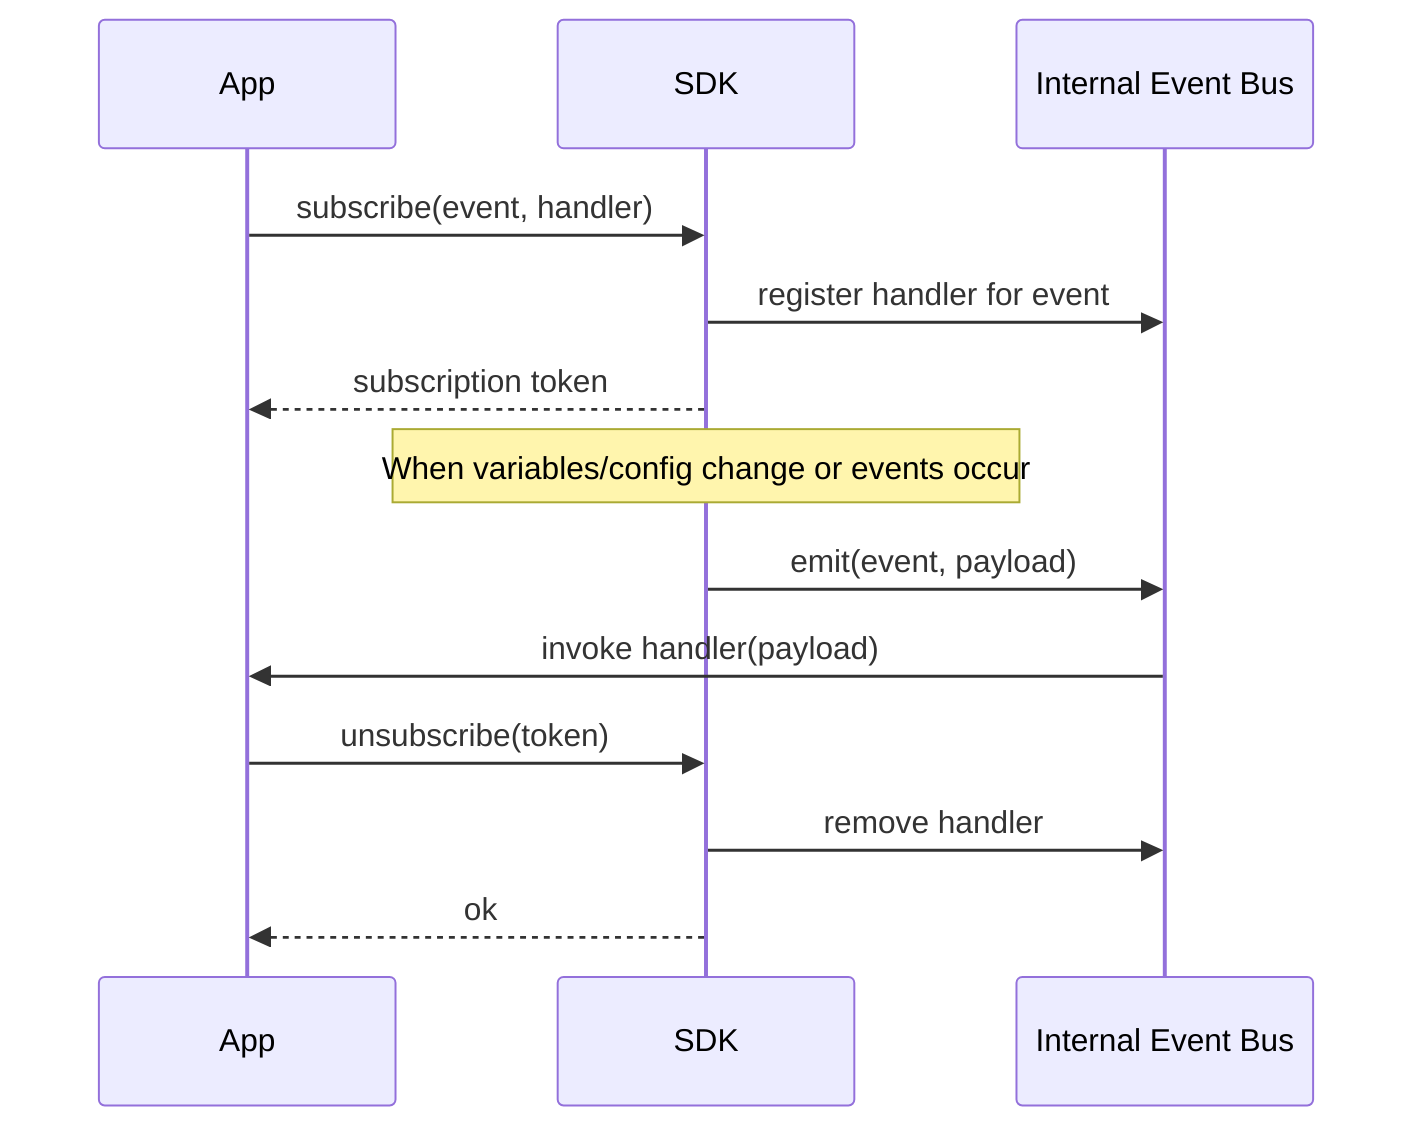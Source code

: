 sequenceDiagram
  participant App
  participant SDK
  participant Bus as Internal Event Bus

  App->>SDK: subscribe(event, handler)
  SDK->>Bus: register handler for event
  SDK-->>App: subscription token

  note over SDK: When variables/config change or events occur
  SDK->>Bus: emit(event, payload)
  Bus->>App: invoke handler(payload)

  App->>SDK: unsubscribe(token)
  SDK->>Bus: remove handler
  SDK-->>App: ok